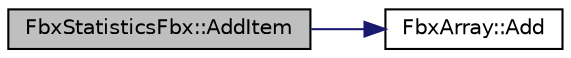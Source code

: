 digraph "FbxStatisticsFbx::AddItem"
{
  edge [fontname="Helvetica",fontsize="10",labelfontname="Helvetica",labelfontsize="10"];
  node [fontname="Helvetica",fontsize="10",shape=record];
  rankdir="LR";
  Node0 [label="FbxStatisticsFbx::AddItem",height=0.2,width=0.4,color="black", fillcolor="grey75", style="filled", fontcolor="black"];
  Node0 -> Node1 [color="midnightblue",fontsize="10",style="solid",fontname="Helvetica"];
  Node1 [label="FbxArray::Add",height=0.2,width=0.4,color="black", fillcolor="white", style="filled",URL="$class_fbx_array.html#aad977e99a3924f6cd758f90c26435d21"];
}
